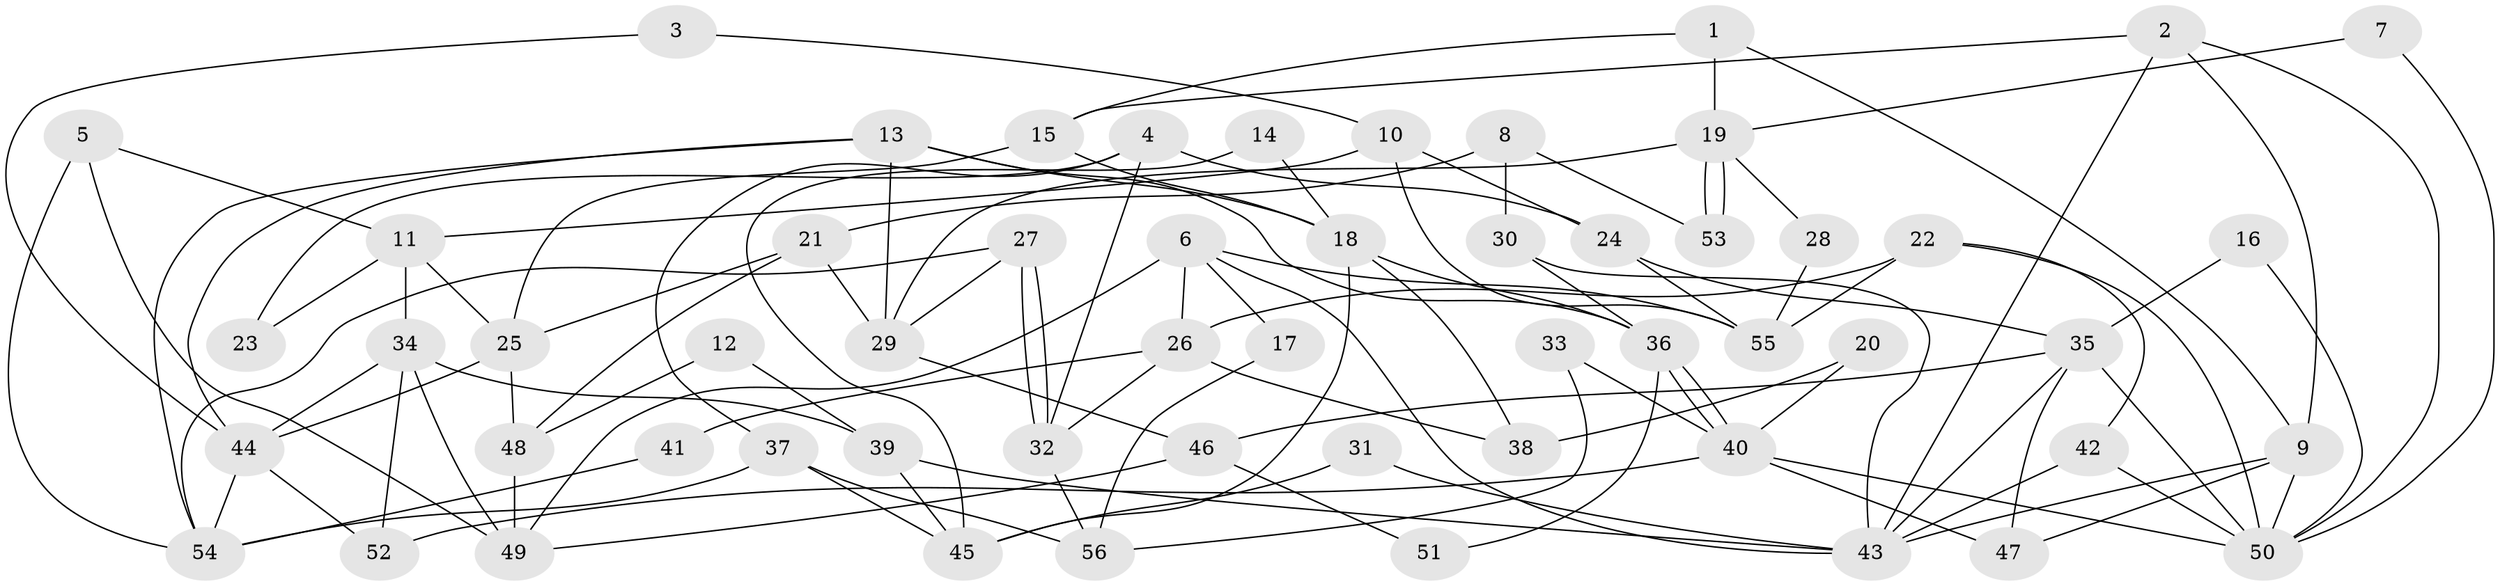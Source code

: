 // Generated by graph-tools (version 1.1) at 2025/50/03/09/25 03:50:10]
// undirected, 56 vertices, 112 edges
graph export_dot {
graph [start="1"]
  node [color=gray90,style=filled];
  1;
  2;
  3;
  4;
  5;
  6;
  7;
  8;
  9;
  10;
  11;
  12;
  13;
  14;
  15;
  16;
  17;
  18;
  19;
  20;
  21;
  22;
  23;
  24;
  25;
  26;
  27;
  28;
  29;
  30;
  31;
  32;
  33;
  34;
  35;
  36;
  37;
  38;
  39;
  40;
  41;
  42;
  43;
  44;
  45;
  46;
  47;
  48;
  49;
  50;
  51;
  52;
  53;
  54;
  55;
  56;
  1 -- 19;
  1 -- 15;
  1 -- 9;
  2 -- 50;
  2 -- 9;
  2 -- 15;
  2 -- 43;
  3 -- 10;
  3 -- 44;
  4 -- 37;
  4 -- 32;
  4 -- 23;
  4 -- 24;
  5 -- 11;
  5 -- 54;
  5 -- 49;
  6 -- 49;
  6 -- 43;
  6 -- 17;
  6 -- 26;
  6 -- 55;
  7 -- 50;
  7 -- 19;
  8 -- 21;
  8 -- 30;
  8 -- 53;
  9 -- 43;
  9 -- 47;
  9 -- 50;
  10 -- 24;
  10 -- 55;
  10 -- 11;
  11 -- 25;
  11 -- 23;
  11 -- 34;
  12 -- 39;
  12 -- 48;
  13 -- 29;
  13 -- 18;
  13 -- 36;
  13 -- 44;
  13 -- 54;
  14 -- 18;
  14 -- 45;
  15 -- 25;
  15 -- 18;
  16 -- 50;
  16 -- 35;
  17 -- 56;
  18 -- 36;
  18 -- 38;
  18 -- 45;
  19 -- 53;
  19 -- 53;
  19 -- 29;
  19 -- 28;
  20 -- 38;
  20 -- 40;
  21 -- 29;
  21 -- 48;
  21 -- 25;
  22 -- 42;
  22 -- 50;
  22 -- 26;
  22 -- 55;
  24 -- 55;
  24 -- 35;
  25 -- 44;
  25 -- 48;
  26 -- 32;
  26 -- 38;
  26 -- 41;
  27 -- 54;
  27 -- 32;
  27 -- 32;
  27 -- 29;
  28 -- 55;
  29 -- 46;
  30 -- 43;
  30 -- 36;
  31 -- 45;
  31 -- 43;
  32 -- 56;
  33 -- 40;
  33 -- 56;
  34 -- 44;
  34 -- 39;
  34 -- 49;
  34 -- 52;
  35 -- 47;
  35 -- 43;
  35 -- 46;
  35 -- 50;
  36 -- 40;
  36 -- 40;
  36 -- 51;
  37 -- 54;
  37 -- 45;
  37 -- 56;
  39 -- 43;
  39 -- 45;
  40 -- 50;
  40 -- 47;
  40 -- 52;
  41 -- 54;
  42 -- 50;
  42 -- 43;
  44 -- 52;
  44 -- 54;
  46 -- 49;
  46 -- 51;
  48 -- 49;
}
